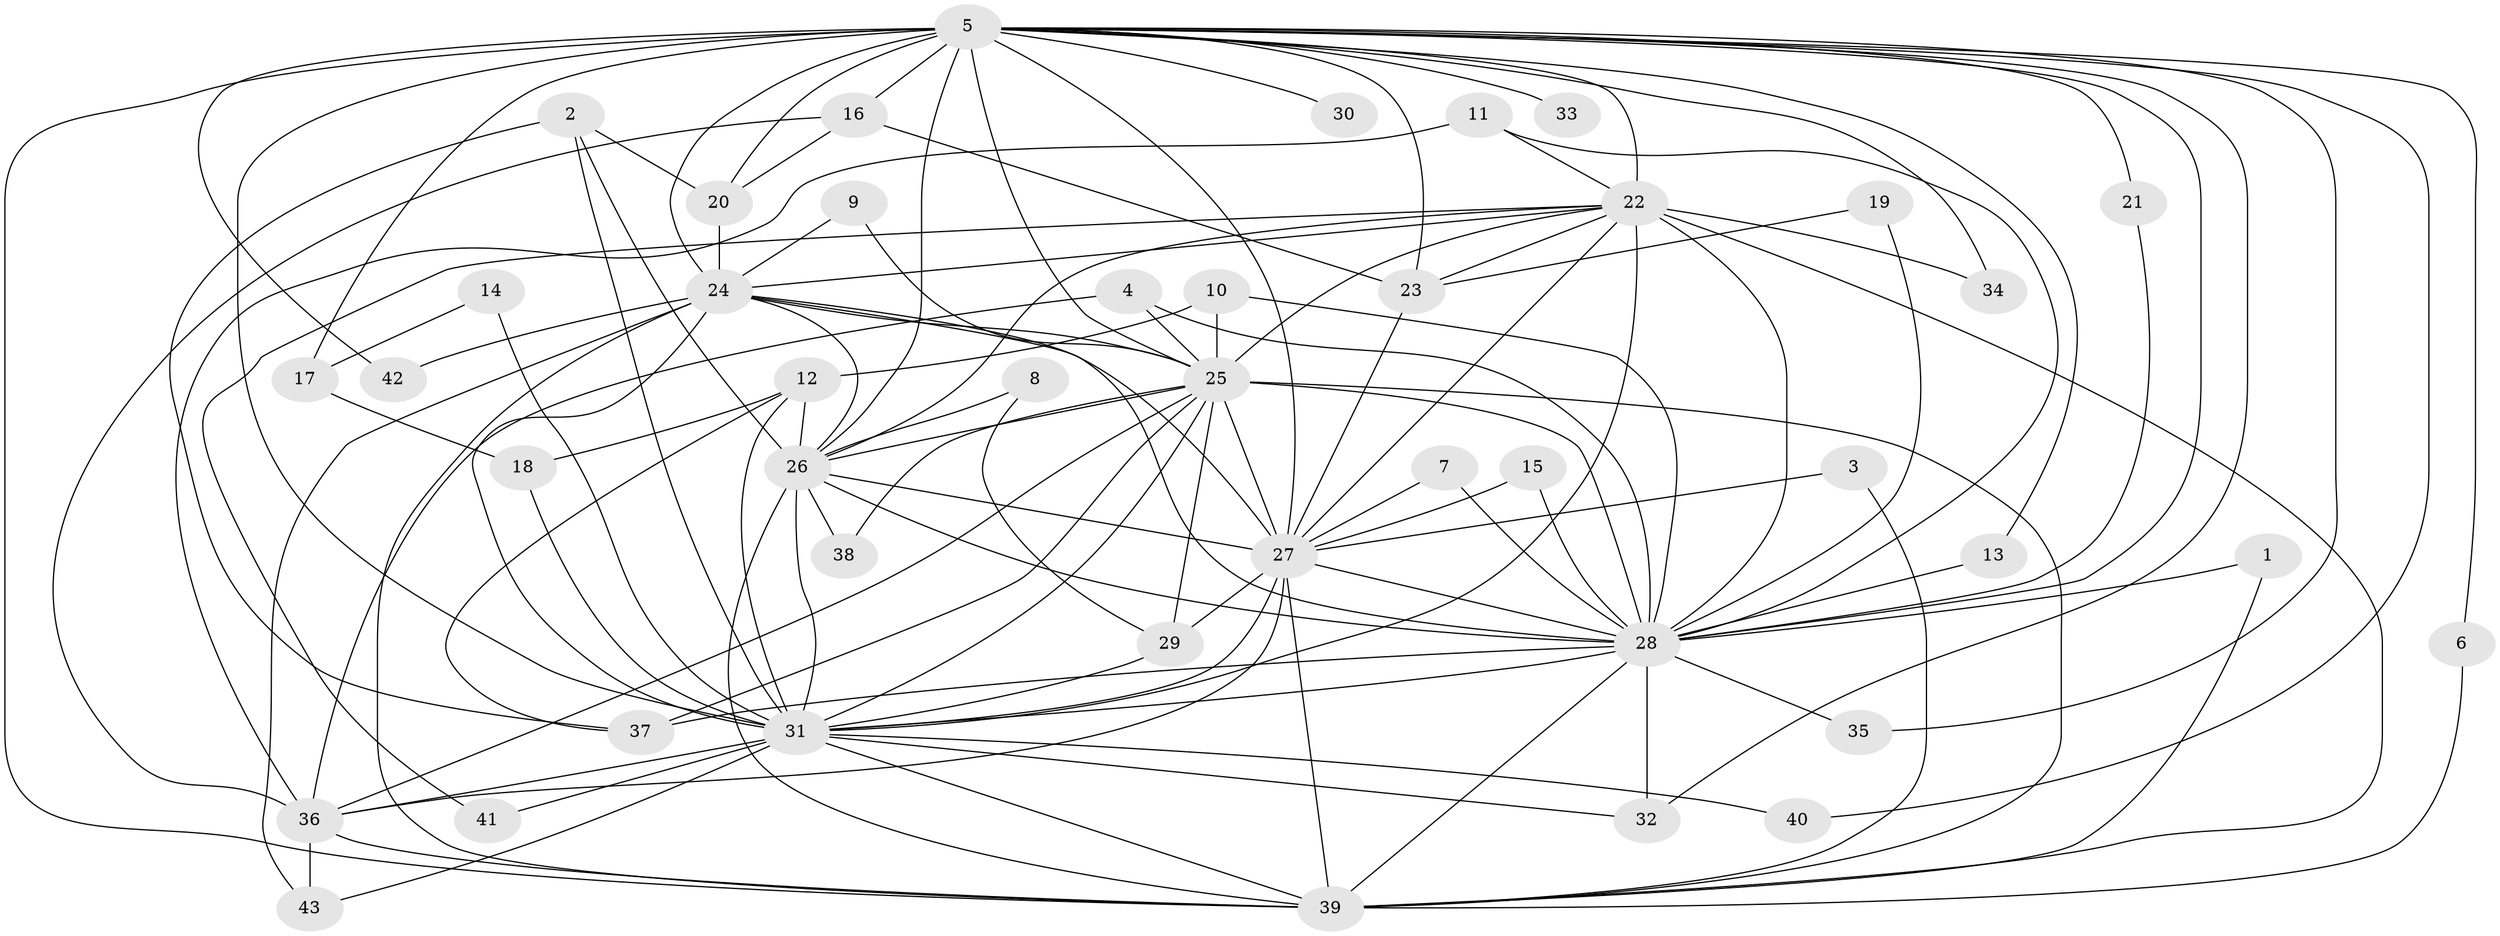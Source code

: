 // original degree distribution, {26: 0.023255813953488372, 19: 0.011627906976744186, 25: 0.011627906976744186, 15: 0.011627906976744186, 17: 0.05813953488372093, 5: 0.023255813953488372, 2: 0.5697674418604651, 4: 0.10465116279069768, 3: 0.16279069767441862, 6: 0.023255813953488372}
// Generated by graph-tools (version 1.1) at 2025/25/03/09/25 03:25:45]
// undirected, 43 vertices, 116 edges
graph export_dot {
graph [start="1"]
  node [color=gray90,style=filled];
  1;
  2;
  3;
  4;
  5;
  6;
  7;
  8;
  9;
  10;
  11;
  12;
  13;
  14;
  15;
  16;
  17;
  18;
  19;
  20;
  21;
  22;
  23;
  24;
  25;
  26;
  27;
  28;
  29;
  30;
  31;
  32;
  33;
  34;
  35;
  36;
  37;
  38;
  39;
  40;
  41;
  42;
  43;
  1 -- 28 [weight=1.0];
  1 -- 39 [weight=1.0];
  2 -- 20 [weight=1.0];
  2 -- 26 [weight=1.0];
  2 -- 31 [weight=1.0];
  2 -- 37 [weight=1.0];
  3 -- 27 [weight=1.0];
  3 -- 39 [weight=1.0];
  4 -- 25 [weight=1.0];
  4 -- 28 [weight=2.0];
  4 -- 36 [weight=1.0];
  5 -- 6 [weight=1.0];
  5 -- 13 [weight=1.0];
  5 -- 16 [weight=2.0];
  5 -- 17 [weight=2.0];
  5 -- 20 [weight=1.0];
  5 -- 21 [weight=1.0];
  5 -- 22 [weight=3.0];
  5 -- 23 [weight=3.0];
  5 -- 24 [weight=2.0];
  5 -- 25 [weight=2.0];
  5 -- 26 [weight=4.0];
  5 -- 27 [weight=2.0];
  5 -- 28 [weight=2.0];
  5 -- 30 [weight=2.0];
  5 -- 31 [weight=3.0];
  5 -- 32 [weight=1.0];
  5 -- 33 [weight=1.0];
  5 -- 34 [weight=1.0];
  5 -- 35 [weight=1.0];
  5 -- 39 [weight=3.0];
  5 -- 40 [weight=1.0];
  5 -- 42 [weight=3.0];
  6 -- 39 [weight=1.0];
  7 -- 27 [weight=1.0];
  7 -- 28 [weight=1.0];
  8 -- 26 [weight=1.0];
  8 -- 29 [weight=1.0];
  9 -- 24 [weight=1.0];
  9 -- 25 [weight=1.0];
  10 -- 12 [weight=1.0];
  10 -- 25 [weight=1.0];
  10 -- 28 [weight=1.0];
  11 -- 22 [weight=1.0];
  11 -- 28 [weight=1.0];
  11 -- 36 [weight=1.0];
  12 -- 18 [weight=1.0];
  12 -- 26 [weight=1.0];
  12 -- 31 [weight=1.0];
  12 -- 37 [weight=1.0];
  13 -- 28 [weight=1.0];
  14 -- 17 [weight=1.0];
  14 -- 31 [weight=2.0];
  15 -- 27 [weight=1.0];
  15 -- 28 [weight=1.0];
  16 -- 20 [weight=1.0];
  16 -- 23 [weight=1.0];
  16 -- 36 [weight=1.0];
  17 -- 18 [weight=1.0];
  18 -- 31 [weight=1.0];
  19 -- 23 [weight=1.0];
  19 -- 28 [weight=2.0];
  20 -- 24 [weight=1.0];
  21 -- 28 [weight=1.0];
  22 -- 23 [weight=1.0];
  22 -- 24 [weight=1.0];
  22 -- 25 [weight=1.0];
  22 -- 26 [weight=1.0];
  22 -- 27 [weight=1.0];
  22 -- 28 [weight=1.0];
  22 -- 31 [weight=3.0];
  22 -- 34 [weight=1.0];
  22 -- 39 [weight=2.0];
  22 -- 41 [weight=1.0];
  23 -- 27 [weight=1.0];
  24 -- 25 [weight=1.0];
  24 -- 26 [weight=1.0];
  24 -- 27 [weight=1.0];
  24 -- 28 [weight=2.0];
  24 -- 31 [weight=1.0];
  24 -- 39 [weight=2.0];
  24 -- 42 [weight=1.0];
  24 -- 43 [weight=1.0];
  25 -- 26 [weight=1.0];
  25 -- 27 [weight=1.0];
  25 -- 28 [weight=1.0];
  25 -- 29 [weight=2.0];
  25 -- 31 [weight=1.0];
  25 -- 36 [weight=1.0];
  25 -- 37 [weight=1.0];
  25 -- 38 [weight=1.0];
  25 -- 39 [weight=1.0];
  26 -- 27 [weight=2.0];
  26 -- 28 [weight=1.0];
  26 -- 31 [weight=1.0];
  26 -- 38 [weight=1.0];
  26 -- 39 [weight=1.0];
  27 -- 28 [weight=1.0];
  27 -- 29 [weight=1.0];
  27 -- 31 [weight=2.0];
  27 -- 36 [weight=1.0];
  27 -- 39 [weight=2.0];
  28 -- 31 [weight=1.0];
  28 -- 32 [weight=1.0];
  28 -- 35 [weight=1.0];
  28 -- 37 [weight=1.0];
  28 -- 39 [weight=1.0];
  29 -- 31 [weight=1.0];
  31 -- 32 [weight=1.0];
  31 -- 36 [weight=2.0];
  31 -- 39 [weight=1.0];
  31 -- 40 [weight=1.0];
  31 -- 41 [weight=1.0];
  31 -- 43 [weight=1.0];
  36 -- 39 [weight=1.0];
  36 -- 43 [weight=1.0];
}
